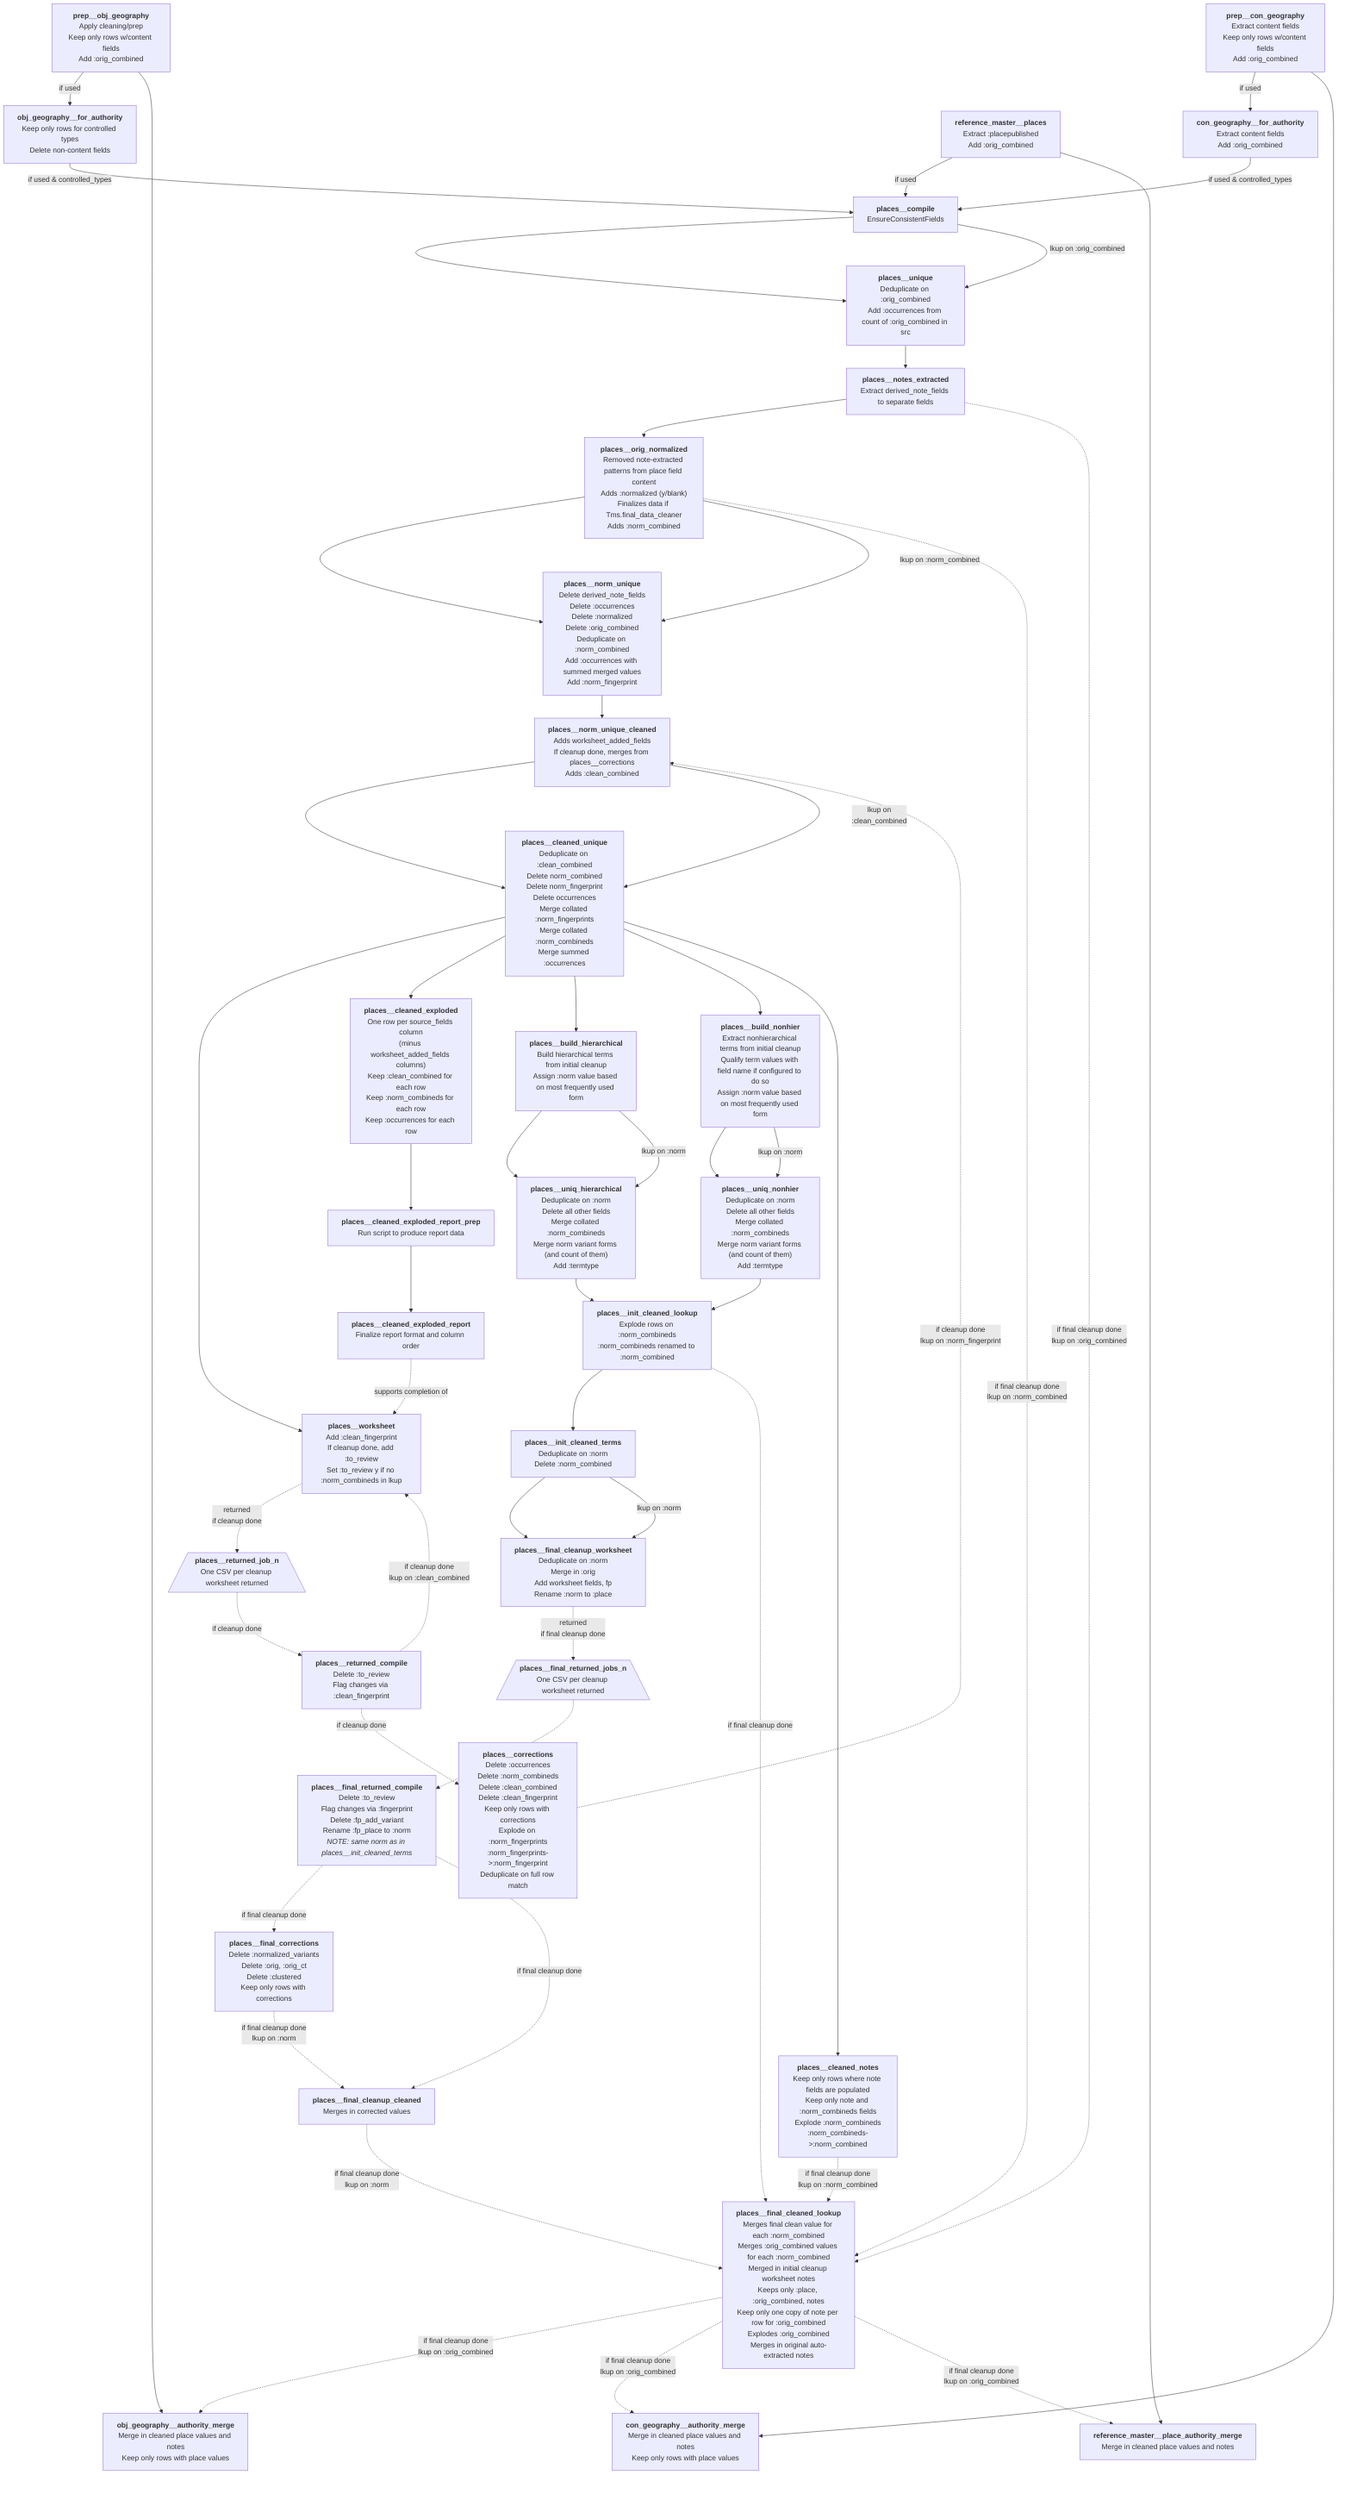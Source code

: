 graph TD;
    prep__obj_geography["`**prep__obj_geography**
    Apply cleaning/prep
    Keep only rows w/content fields
    Add :orig_combined`"]

    prep__con_geography["`**prep__con_geography**
    Extract content fields
    Keep only rows w/content fields
    Add :orig_combined`"]

    obj_geography__for_authority["`**obj_geography__for_authority**
    Keep only rows for controlled types
    Delete non-content fields`"]

    obj_geography__authority_merge["`**obj_geography__authority_merge**
    Merge in cleaned place values and notes
    Keep only rows with place values`"]

    con_geography__for_authority["`**con_geography__for_authority**
    Extract content fields
    Add :orig_combined`"]

    con_geography__authority_merge["`**con_geography__authority_merge**
    Merge in cleaned place values and notes
    Keep only rows with place values`"]

    reference_master__places["`**reference_master__places**
    Extract :placepublished
    Add :orig_combined`"]

    reference_master__place_authority_merge["`**reference_master__place_authority_merge**
    Merge in cleaned place values and notes`"]

    places__compile["`**places__compile**
    EnsureConsistentFields`"]

    places__unique["`**places__unique**
    Deduplicate on :orig_combined
    Add :occurrences from count of :orig_combined in src`"]

    places__notes_extracted["`**places__notes_extracted**
    Extract derived_note_fields to separate fields`"]

    places__orig_normalized["`**places__orig_normalized**
    Removed note-extracted patterns from place field content
    Adds :normalized (y/blank)
    Finalizes data if Tms.final_data_cleaner
    Adds :norm_combined`"]

    places__norm_unique["`**places__norm_unique**
    Delete derived_note_fields
    Delete :occurrences
    Delete :normalized
    Delete :orig_combined
    Deduplicate on :norm_combined
    Add :occurrences with summed merged values
    Add :norm_fingerprint`"]

    places__norm_unique_cleaned["`**places__norm_unique_cleaned**
    Adds worksheet_added_fields
    If cleanup done, merges from places__corrections
    Adds :clean_combined`"]

    places__cleaned_unique["`**places__cleaned_unique**
    Deduplicate on :clean_combined
    Delete norm_combined
    Delete norm_fingerprint
    Delete occurrences
    Merge collated :norm_fingerprints
    Merge collated :norm_combineds
    Merge summed :occurrences`"]

    places__cleaned_notes["`**places__cleaned_notes**
    Keep only rows where note fields are populated
    Keep only note and :norm_combineds fields
    Explode :norm_combineds
    :norm_combineds->:norm_combined`"]

    places__worksheet["`**places__worksheet**
    Add :clean_fingerprint
    If cleanup done, add :to_review
    Set :to_review y if no :norm_combineds in lkup`"]

    places__returned[/"`**places__returned_job_n**
    One CSV per cleanup worksheet returned`"\]

    places__returned_compile["`**places__returned_compile**
    Delete :to_review
    Flag changes via :clean_fingerprint`"]

    places__corrections["`**places__corrections**
    Delete :occurrences
    Delete :norm_combineds
    Delete :clean_combined
    Delete :clean_fingerprint
    Keep only rows with corrections
    Explode on :norm_fingerprints
    :norm_fingerprints->:norm_fingerprint
    Deduplicate on full row match`"]

    places__cleaned_exploded["`**places__cleaned_exploded**
    One row per source_fields column
    (minus worksheet_added_fields columns)
    Keep :clean_combined for each row
    Keep :norm_combineds for each row
    Keep :occurrences for each row`"]

    places__cleaned_exploded_report_prep["`**places__cleaned_exploded_report_prep**
    Run script to produce report data`"]

    places__cleaned_exploded_report["`**places__cleaned_exploded_report**
    Finalize report format and column order`"]

    places__build_hierarchical["`**places__build_hierarchical**
    Build hierarchical terms from initial cleanup
    Assign :norm value based on most frequently used form`"]

    places__build_nonhier["`**places__build_nonhier**
    Extract nonhierarchical terms from initial cleanup
    Qualify term values with field name if configured to do so
    Assign :norm value based on most frequently used form`"]

    places__uniq_hierarchical["`**places__uniq_hierarchical**
    Deduplicate on :norm
    Delete all other fields
    Merge collated :norm_combineds
    Merge norm variant forms (and count of them)
    Add :termtype`"]

    places__uniq_nonhier["`**places__uniq_nonhier**
    Deduplicate on :norm
    Delete all other fields
    Merge collated :norm_combineds
    Merge norm variant forms (and count of them)
    Add :termtype`"]

    places__init_cleaned_lookup["`**places__init_cleaned_lookup**
    Explode rows on :norm_combineds
    :norm_combineds renamed to :norm_combined`"]

    places__init_cleaned_terms["`**places__init_cleaned_terms**
    Deduplicate on :norm
    Delete :norm_combined`"]

    places__final_cleanup_worksheet["`**places__final_cleanup_worksheet**
    Deduplicate on :norm
    Merge in :orig
    Add worksheet fields, fp
    Rename :norm to :place`"]

    places__final_returned[/"`**places__final_returned_jobs_n**
    One CSV per cleanup worksheet returned`"\]

    places__final_returned_compile["`**places__final_returned_compile**
    Delete :to_review
    Flag changes via :fingerprint
    Delete :fp_add_variant
    Rename :fp_place to :norm
    *NOTE: same norm as in places__init_cleaned_terms*`"]

    places__final_corrections["`**places__final_corrections**
    Delete :normalized_variants
    Delete :orig, :orig_ct
    Delete :clustered
    Keep only rows with corrections`"]

    places__final_cleanup_cleaned["`**places__final_cleanup_cleaned**
    Merges in corrected values`"]

    places__final_cleaned_lookup["`**places__final_cleaned_lookup**
    Merges final clean value for each :norm_combined
    Merges :orig_combined values for each :norm_combined
    Merged in initial cleanup worksheet notes
    Keeps only :place, :orig_combined, notes
    Keep only one copy of note per row for :orig_combined
    Explodes :orig_combined
    Merges in original auto-extracted notes`"]

    prep__obj_geography-- if used --> obj_geography__for_authority;
    prep__con_geography-- if used --> con_geography__for_authority;
    obj_geography__for_authority-- if used & controlled_types -->places__compile;
    con_geography__for_authority-- if used & controlled_types -->places__compile;
    reference_master__places-- if used -->places__compile;
    places__compile-->places__unique;
    places__compile-- lkup on :orig_combined -->places__unique;
    places__unique-->places__notes_extracted;
    places__notes_extracted-->places__orig_normalized;
    places__orig_normalized-->places__norm_unique;
    places__orig_normalized-- lkup on :norm_combined -->places__norm_unique;
    places__norm_unique-->places__norm_unique_cleaned;
    places__corrections-.
    "`if cleanup done
    lkup on :norm_fingerprint`" .->
    places__norm_unique_cleaned;
    places__norm_unique_cleaned-->places__cleaned_unique;
    places__norm_unique_cleaned--
    "`lkup on
    :clean_combined`" -->
    places__cleaned_unique;
    places__cleaned_unique-->places__worksheet;
    places__returned_compile-.
    "`if cleanup done
    lkup on :clean_combined`" .->
    places__worksheet;
    places__worksheet-.
    "`returned
    if cleanup done`" .->
    places__returned;
    places__returned-. if cleanup done .->places__returned_compile;
    places__returned_compile-. if cleanup done .->places__corrections;
    places__cleaned_unique-->places__cleaned_exploded;
    places__cleaned_exploded-->places__cleaned_exploded_report_prep;
    places__cleaned_exploded_report_prep-->places__cleaned_exploded_report;
    places__cleaned_exploded_report-. supports completion of .->places__worksheet;
    places__cleaned_unique-->places__build_hierarchical;
    places__cleaned_unique-->places__build_nonhier;
    places__build_hierarchical-->places__uniq_hierarchical;
    places__build_hierarchical-- lkup on :norm -->places__uniq_hierarchical;
    places__build_nonhier-->places__uniq_nonhier;
    places__build_nonhier-- lkup on :norm -->places__uniq_nonhier;
    places__uniq_hierarchical-->places__init_cleaned_lookup;
    places__uniq_nonhier-->places__init_cleaned_lookup;
    places__init_cleaned_lookup-->places__init_cleaned_terms;
    places__init_cleaned_terms-->places__final_cleanup_worksheet;
    places__init_cleaned_terms-- lkup on :norm -->places__final_cleanup_worksheet;
    places__final_cleanup_worksheet-.
    "`returned
    if final cleanup done`" .->
    places__final_returned;
    places__final_returned-. if final cleanup done .->places__final_returned_compile;
    places__final_returned_compile-. if final cleanup done .->places__final_corrections;
    places__final_returned_compile-. if final cleanup done .->places__final_cleanup_cleaned;

    places__final_corrections-.
    "`if final cleanup done
    lkup on :norm`" .->
    places__final_cleanup_cleaned;

    places__init_cleaned_lookup-.
    if final cleanup done .->
    places__final_cleaned_lookup;

    places__final_cleanup_cleaned-.
    "`if final cleanup done
    lkup on :norm`" .->
    places__final_cleaned_lookup;

    places__orig_normalized-.
    "`if final cleanup done
    lkup on :norm_combined`" .->
    places__final_cleaned_lookup;

    places__cleaned_unique-->places__cleaned_notes;

    places__cleaned_notes-.
    "`if final cleanup done
    lkup on :norm_combined`" .->
    places__final_cleaned_lookup;

    places__notes_extracted-.
    "`if final cleanup done
    lkup on :orig_combined`" .->
    places__final_cleaned_lookup;

    prep__obj_geography-->obj_geography__authority_merge;

    places__final_cleaned_lookup-.
    "`if final cleanup done
    lkup on :orig_combined`" .->
    obj_geography__authority_merge;

    prep__con_geography-->con_geography__authority_merge;

    places__final_cleaned_lookup-.
    "`if final cleanup done
    lkup on :orig_combined`" .->
    con_geography__authority_merge;

    reference_master__places-->reference_master__place_authority_merge;

    places__final_cleaned_lookup-.
    "`if final cleanup done
    lkup on :orig_combined`" .->
    reference_master__place_authority_merge;